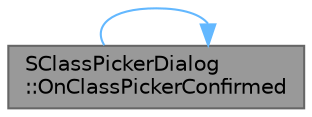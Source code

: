 digraph "SClassPickerDialog::OnClassPickerConfirmed"
{
 // INTERACTIVE_SVG=YES
 // LATEX_PDF_SIZE
  bgcolor="transparent";
  edge [fontname=Helvetica,fontsize=10,labelfontname=Helvetica,labelfontsize=10];
  node [fontname=Helvetica,fontsize=10,shape=box,height=0.2,width=0.4];
  rankdir="LR";
  Node1 [id="Node000001",label="SClassPickerDialog\l::OnClassPickerConfirmed",height=0.2,width=0.4,color="gray40", fillcolor="grey60", style="filled", fontcolor="black",tooltip="Handler for when \"Ok\" we selected in the class viewer."];
  Node1 -> Node1 [id="edge1_Node000001_Node000001",color="steelblue1",style="solid",tooltip=" "];
}
